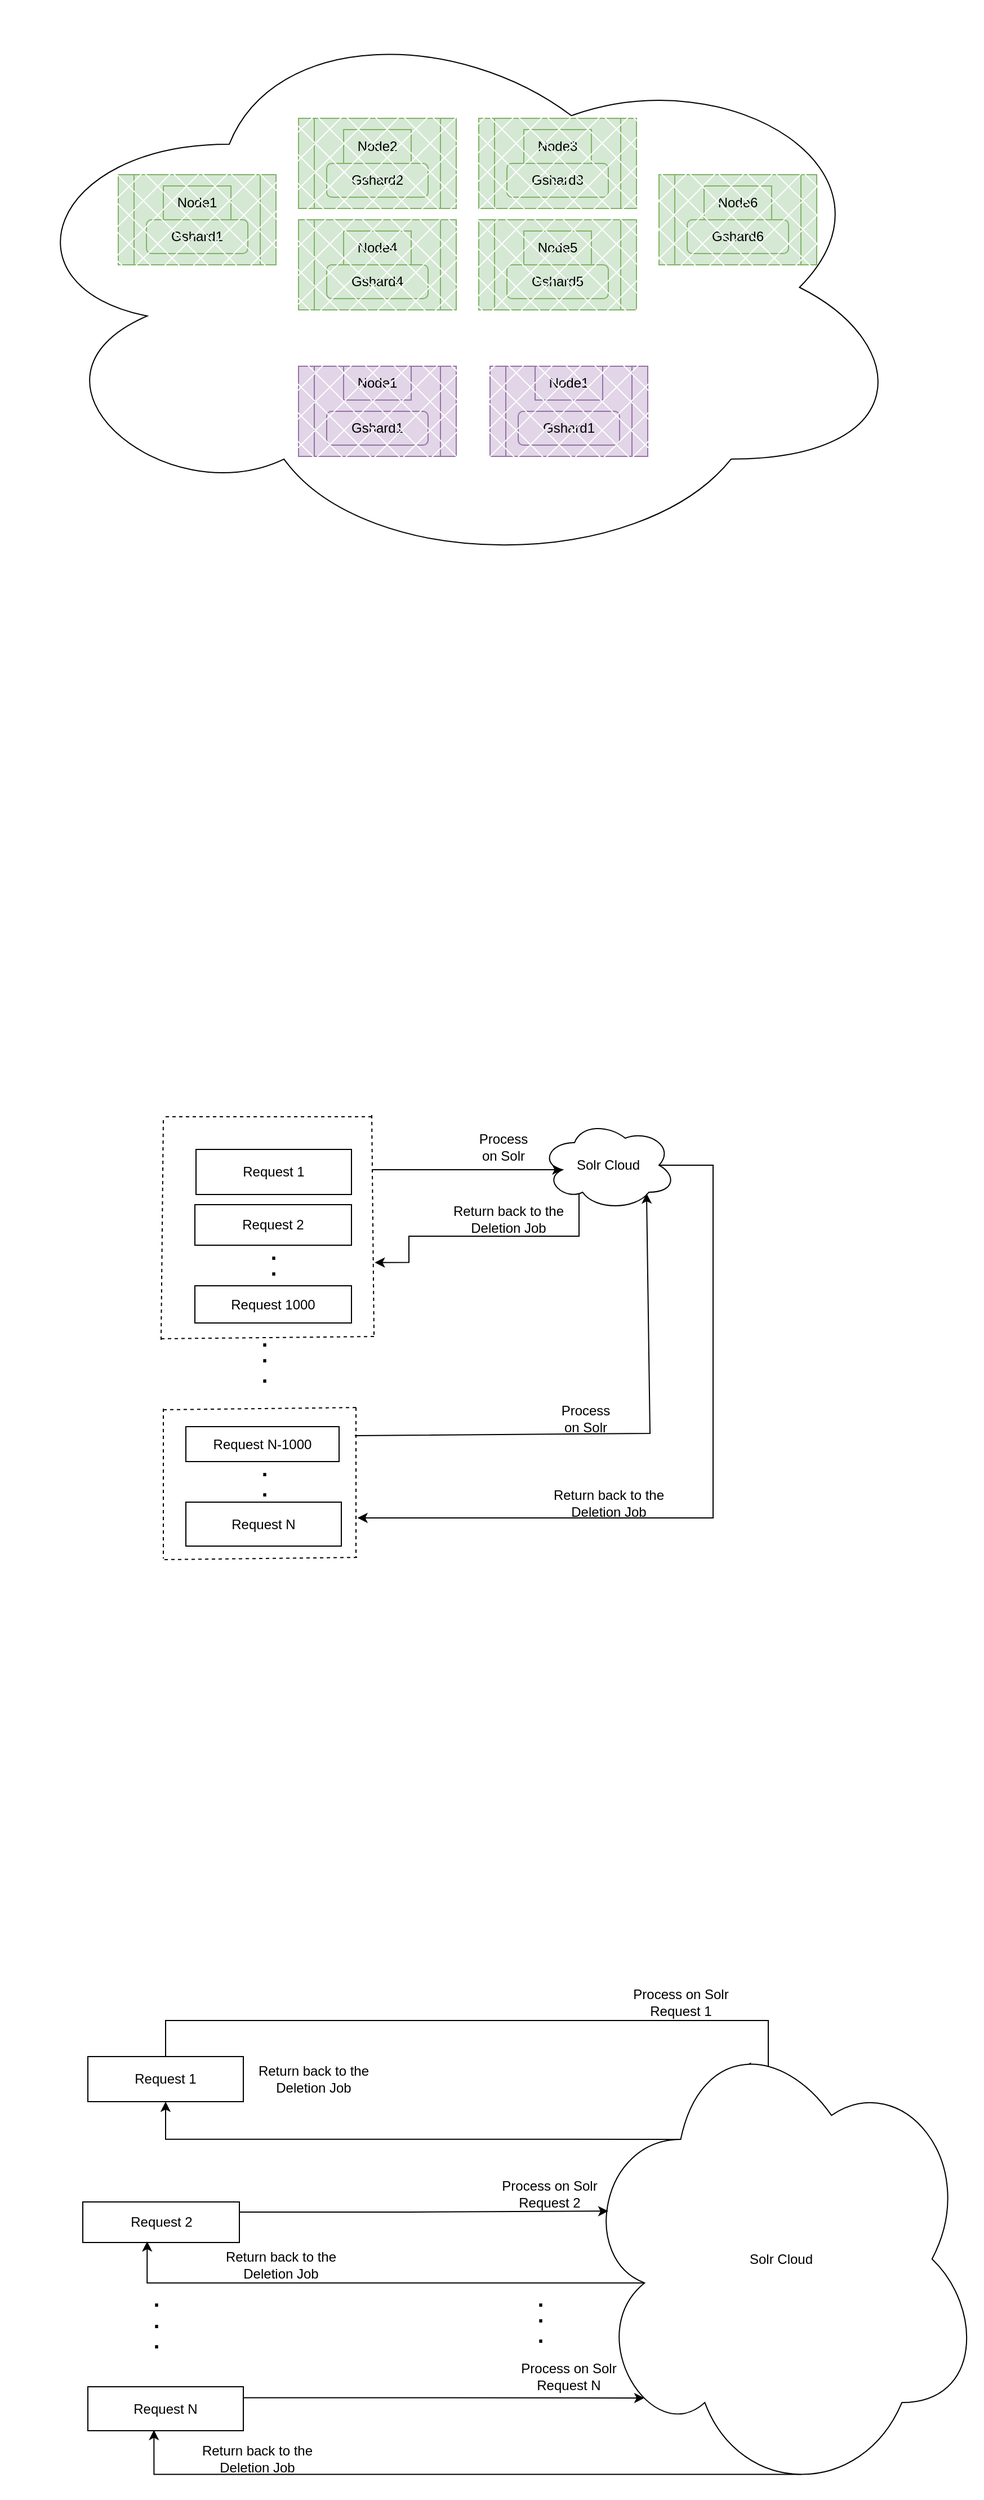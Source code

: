 <mxfile version="23.1.4" type="github">
  <diagram name="Page-1" id="aKMpaaCTJ1XGvp3vNsMk">
    <mxGraphModel dx="2228" dy="1484" grid="0" gridSize="10" guides="1" tooltips="1" connect="1" arrows="1" fold="1" page="1" pageScale="1" pageWidth="1169" pageHeight="827" math="0" shadow="0">
      <root>
        <mxCell id="0" />
        <mxCell id="1" parent="0" />
        <mxCell id="1ppoUDZiZ3jJFI29UnhS-2" value="" style="shape=process;whiteSpace=wrap;html=1;backgroundOutline=1;fillColor=#d5e8d4;strokeColor=#82b366;" vertex="1" parent="1">
          <mxGeometry x="230" y="60" width="140" height="80" as="geometry" />
        </mxCell>
        <mxCell id="1ppoUDZiZ3jJFI29UnhS-5" value="Gshard2" style="rounded=1;whiteSpace=wrap;html=1;fillColor=#d5e8d4;strokeColor=#82b366;" vertex="1" parent="1">
          <mxGeometry x="255" y="100" width="90" height="30" as="geometry" />
        </mxCell>
        <mxCell id="1ppoUDZiZ3jJFI29UnhS-6" value="Node2" style="text;html=1;align=center;verticalAlign=middle;whiteSpace=wrap;rounded=0;fillColor=#d5e8d4;strokeColor=#82b366;" vertex="1" parent="1">
          <mxGeometry x="270" y="70" width="60" height="30" as="geometry" />
        </mxCell>
        <mxCell id="1ppoUDZiZ3jJFI29UnhS-29" value="" style="shape=process;whiteSpace=wrap;html=1;backgroundOutline=1;fillColor=#d5e8d4;strokeColor=#82b366;" vertex="1" parent="1">
          <mxGeometry x="390" y="60" width="140" height="80" as="geometry" />
        </mxCell>
        <mxCell id="1ppoUDZiZ3jJFI29UnhS-30" value="Gshard3" style="rounded=1;whiteSpace=wrap;html=1;fillColor=#d5e8d4;strokeColor=#82b366;" vertex="1" parent="1">
          <mxGeometry x="415" y="100" width="90" height="30" as="geometry" />
        </mxCell>
        <mxCell id="1ppoUDZiZ3jJFI29UnhS-31" value="Node3" style="text;html=1;align=center;verticalAlign=middle;whiteSpace=wrap;rounded=0;fillColor=#d5e8d4;strokeColor=#82b366;" vertex="1" parent="1">
          <mxGeometry x="430" y="70" width="60" height="30" as="geometry" />
        </mxCell>
        <mxCell id="1ppoUDZiZ3jJFI29UnhS-32" value="" style="shape=process;whiteSpace=wrap;html=1;backgroundOutline=1;fillColor=#d5e8d4;strokeColor=#82b366;" vertex="1" parent="1">
          <mxGeometry x="70" y="110" width="140" height="80" as="geometry" />
        </mxCell>
        <mxCell id="1ppoUDZiZ3jJFI29UnhS-33" value="Gshard1" style="rounded=1;whiteSpace=wrap;html=1;fillColor=#d5e8d4;strokeColor=#82b366;" vertex="1" parent="1">
          <mxGeometry x="95" y="150" width="90" height="30" as="geometry" />
        </mxCell>
        <mxCell id="1ppoUDZiZ3jJFI29UnhS-34" value="Node1" style="text;html=1;align=center;verticalAlign=middle;whiteSpace=wrap;rounded=0;fillColor=#d5e8d4;strokeColor=#82b366;" vertex="1" parent="1">
          <mxGeometry x="110" y="120" width="60" height="30" as="geometry" />
        </mxCell>
        <mxCell id="1ppoUDZiZ3jJFI29UnhS-35" value="" style="shape=process;whiteSpace=wrap;html=1;backgroundOutline=1;fillColor=#d5e8d4;strokeColor=#82b366;" vertex="1" parent="1">
          <mxGeometry x="230" y="150" width="140" height="80" as="geometry" />
        </mxCell>
        <mxCell id="1ppoUDZiZ3jJFI29UnhS-36" value="Gshard4" style="rounded=1;whiteSpace=wrap;html=1;fillColor=#d5e8d4;strokeColor=#82b366;" vertex="1" parent="1">
          <mxGeometry x="255" y="190" width="90" height="30" as="geometry" />
        </mxCell>
        <mxCell id="1ppoUDZiZ3jJFI29UnhS-37" value="Node4" style="text;html=1;align=center;verticalAlign=middle;whiteSpace=wrap;rounded=0;fillColor=#d5e8d4;strokeColor=#82b366;" vertex="1" parent="1">
          <mxGeometry x="270" y="160" width="60" height="30" as="geometry" />
        </mxCell>
        <mxCell id="1ppoUDZiZ3jJFI29UnhS-38" value="" style="shape=process;whiteSpace=wrap;html=1;backgroundOutline=1;fillColor=#d5e8d4;strokeColor=#82b366;" vertex="1" parent="1">
          <mxGeometry x="390" y="150" width="140" height="80" as="geometry" />
        </mxCell>
        <mxCell id="1ppoUDZiZ3jJFI29UnhS-39" value="Gshard5" style="rounded=1;whiteSpace=wrap;html=1;fillColor=#d5e8d4;strokeColor=#82b366;" vertex="1" parent="1">
          <mxGeometry x="415" y="190" width="90" height="30" as="geometry" />
        </mxCell>
        <mxCell id="1ppoUDZiZ3jJFI29UnhS-40" value="Node5" style="text;html=1;align=center;verticalAlign=middle;whiteSpace=wrap;rounded=0;fillColor=#d5e8d4;strokeColor=#82b366;" vertex="1" parent="1">
          <mxGeometry x="430" y="160" width="60" height="30" as="geometry" />
        </mxCell>
        <mxCell id="1ppoUDZiZ3jJFI29UnhS-41" value="" style="shape=process;whiteSpace=wrap;html=1;backgroundOutline=1;fillColor=#d5e8d4;strokeColor=#82b366;" vertex="1" parent="1">
          <mxGeometry x="550" y="110" width="140" height="80" as="geometry" />
        </mxCell>
        <mxCell id="1ppoUDZiZ3jJFI29UnhS-42" value="Gshard6" style="rounded=1;whiteSpace=wrap;html=1;fillColor=#d5e8d4;strokeColor=#82b366;" vertex="1" parent="1">
          <mxGeometry x="575" y="150" width="90" height="30" as="geometry" />
        </mxCell>
        <mxCell id="1ppoUDZiZ3jJFI29UnhS-43" value="Node6" style="text;html=1;align=center;verticalAlign=middle;whiteSpace=wrap;rounded=0;fillColor=#d5e8d4;strokeColor=#82b366;" vertex="1" parent="1">
          <mxGeometry x="590" y="120" width="60" height="30" as="geometry" />
        </mxCell>
        <mxCell id="1ppoUDZiZ3jJFI29UnhS-44" value="" style="shape=process;whiteSpace=wrap;html=1;backgroundOutline=1;fillColor=#e1d5e7;strokeColor=#9673a6;" vertex="1" parent="1">
          <mxGeometry x="230" y="280" width="140" height="80" as="geometry" />
        </mxCell>
        <mxCell id="1ppoUDZiZ3jJFI29UnhS-45" value="Gshard1" style="rounded=1;whiteSpace=wrap;html=1;fillColor=#e1d5e7;strokeColor=#9673a6;" vertex="1" parent="1">
          <mxGeometry x="255" y="320" width="90" height="30" as="geometry" />
        </mxCell>
        <mxCell id="1ppoUDZiZ3jJFI29UnhS-46" value="Node1" style="text;html=1;align=center;verticalAlign=middle;whiteSpace=wrap;rounded=0;fillColor=#e1d5e7;strokeColor=#9673a6;" vertex="1" parent="1">
          <mxGeometry x="270" y="280" width="60" height="30" as="geometry" />
        </mxCell>
        <mxCell id="1ppoUDZiZ3jJFI29UnhS-47" value="" style="shape=process;whiteSpace=wrap;html=1;backgroundOutline=1;fillColor=#e1d5e7;strokeColor=#9673a6;" vertex="1" parent="1">
          <mxGeometry x="400" y="280" width="140" height="80" as="geometry" />
        </mxCell>
        <mxCell id="1ppoUDZiZ3jJFI29UnhS-48" value="Gshard1" style="rounded=1;whiteSpace=wrap;html=1;fillColor=#e1d5e7;strokeColor=#9673a6;" vertex="1" parent="1">
          <mxGeometry x="425" y="320" width="90" height="30" as="geometry" />
        </mxCell>
        <mxCell id="1ppoUDZiZ3jJFI29UnhS-49" value="Node1" style="text;html=1;align=center;verticalAlign=middle;whiteSpace=wrap;rounded=0;fillColor=#e1d5e7;strokeColor=#9673a6;" vertex="1" parent="1">
          <mxGeometry x="440" y="280" width="60" height="30" as="geometry" />
        </mxCell>
        <mxCell id="1ppoUDZiZ3jJFI29UnhS-51" value="" style="ellipse;shape=cloud;whiteSpace=wrap;html=1;fillStyle=cross-hatch;" vertex="1" parent="1">
          <mxGeometry x="-34" y="-44" width="810" height="508" as="geometry" />
        </mxCell>
        <mxCell id="1ppoUDZiZ3jJFI29UnhS-120" style="edgeStyle=orthogonalEdgeStyle;rounded=0;orthogonalLoop=1;jettySize=auto;html=1;exitX=0.5;exitY=0;exitDx=0;exitDy=0;entryX=0.4;entryY=0.1;entryDx=0;entryDy=0;entryPerimeter=0;" edge="1" parent="1" source="1ppoUDZiZ3jJFI29UnhS-52" target="1ppoUDZiZ3jJFI29UnhS-56">
          <mxGeometry relative="1" as="geometry">
            <mxPoint x="622" y="1853.0" as="targetPoint" />
            <Array as="points">
              <mxPoint x="112" y="1748" />
              <mxPoint x="647" y="1748" />
            </Array>
          </mxGeometry>
        </mxCell>
        <mxCell id="1ppoUDZiZ3jJFI29UnhS-52" value="Request 1" style="rounded=0;whiteSpace=wrap;html=1;" vertex="1" parent="1">
          <mxGeometry x="43" y="1780" width="138" height="40" as="geometry" />
        </mxCell>
        <mxCell id="1ppoUDZiZ3jJFI29UnhS-54" value="Request N" style="rounded=0;whiteSpace=wrap;html=1;" vertex="1" parent="1">
          <mxGeometry x="43" y="2073" width="138" height="39" as="geometry" />
        </mxCell>
        <mxCell id="1ppoUDZiZ3jJFI29UnhS-55" value="Request 2" style="rounded=0;whiteSpace=wrap;html=1;" vertex="1" parent="1">
          <mxGeometry x="38.5" y="1909" width="139" height="36" as="geometry" />
        </mxCell>
        <mxCell id="1ppoUDZiZ3jJFI29UnhS-133" style="edgeStyle=orthogonalEdgeStyle;rounded=0;orthogonalLoop=1;jettySize=auto;html=1;exitX=0.25;exitY=0.25;exitDx=0;exitDy=0;exitPerimeter=0;entryX=0.5;entryY=1;entryDx=0;entryDy=0;" edge="1" parent="1" source="1ppoUDZiZ3jJFI29UnhS-56" target="1ppoUDZiZ3jJFI29UnhS-52">
          <mxGeometry relative="1" as="geometry">
            <Array as="points">
              <mxPoint x="112" y="1853" />
            </Array>
          </mxGeometry>
        </mxCell>
        <mxCell id="1ppoUDZiZ3jJFI29UnhS-141" style="edgeStyle=orthogonalEdgeStyle;rounded=0;orthogonalLoop=1;jettySize=auto;html=1;exitX=0.55;exitY=0.95;exitDx=0;exitDy=0;exitPerimeter=0;entryX=0.425;entryY=0.983;entryDx=0;entryDy=0;entryPerimeter=0;" edge="1" parent="1" source="1ppoUDZiZ3jJFI29UnhS-56" target="1ppoUDZiZ3jJFI29UnhS-54">
          <mxGeometry relative="1" as="geometry">
            <mxPoint x="101.0" y="2119.333" as="targetPoint" />
            <Array as="points">
              <mxPoint x="102" y="2151" />
            </Array>
          </mxGeometry>
        </mxCell>
        <mxCell id="1ppoUDZiZ3jJFI29UnhS-56" value="Solr Cloud" style="ellipse;shape=cloud;whiteSpace=wrap;html=1;" vertex="1" parent="1">
          <mxGeometry x="480" y="1747.25" width="357" height="424.75" as="geometry" />
        </mxCell>
        <mxCell id="1ppoUDZiZ3jJFI29UnhS-58" value="Process on Solr Request 1" style="text;html=1;align=center;verticalAlign=middle;whiteSpace=wrap;rounded=0;" vertex="1" parent="1">
          <mxGeometry x="526" y="1717" width="87" height="30" as="geometry" />
        </mxCell>
        <mxCell id="1ppoUDZiZ3jJFI29UnhS-62" value="Return back to the Deletion Job" style="text;html=1;align=center;verticalAlign=middle;whiteSpace=wrap;rounded=0;" vertex="1" parent="1">
          <mxGeometry x="192" y="1785" width="103" height="30" as="geometry" />
        </mxCell>
        <mxCell id="1ppoUDZiZ3jJFI29UnhS-66" value="Process on Solr Request 2" style="text;html=1;align=center;verticalAlign=middle;whiteSpace=wrap;rounded=0;" vertex="1" parent="1">
          <mxGeometry x="404.5" y="1887" width="95.5" height="30" as="geometry" />
        </mxCell>
        <mxCell id="1ppoUDZiZ3jJFI29UnhS-67" value="Return back to the Deletion Job" style="text;html=1;align=center;verticalAlign=middle;whiteSpace=wrap;rounded=0;" vertex="1" parent="1">
          <mxGeometry x="163" y="1950" width="103" height="30" as="geometry" />
        </mxCell>
        <mxCell id="1ppoUDZiZ3jJFI29UnhS-68" value="." style="text;html=1;align=center;verticalAlign=middle;whiteSpace=wrap;rounded=0;strokeWidth=6;fontSize=19;fontStyle=1" vertex="1" parent="1">
          <mxGeometry x="74" y="1981" width="60" height="30" as="geometry" />
        </mxCell>
        <mxCell id="1ppoUDZiZ3jJFI29UnhS-69" value="." style="text;html=1;align=center;verticalAlign=middle;whiteSpace=wrap;rounded=0;strokeWidth=6;fontStyle=1;fontSize=19;" vertex="1" parent="1">
          <mxGeometry x="74" y="2000" width="60" height="30" as="geometry" />
        </mxCell>
        <mxCell id="1ppoUDZiZ3jJFI29UnhS-70" value="." style="text;html=1;align=center;verticalAlign=middle;whiteSpace=wrap;rounded=0;strokeWidth=6;fontStyle=1;fontSize=19;" vertex="1" parent="1">
          <mxGeometry x="74" y="2018" width="60" height="30" as="geometry" />
        </mxCell>
        <mxCell id="1ppoUDZiZ3jJFI29UnhS-75" value="Return back to the Deletion Job" style="text;html=1;align=center;verticalAlign=middle;whiteSpace=wrap;rounded=0;" vertex="1" parent="1">
          <mxGeometry x="142" y="2122" width="103" height="30" as="geometry" />
        </mxCell>
        <mxCell id="1ppoUDZiZ3jJFI29UnhS-76" value="Request 1" style="rounded=0;whiteSpace=wrap;html=1;" vertex="1" parent="1">
          <mxGeometry x="139" y="975" width="138" height="40" as="geometry" />
        </mxCell>
        <mxCell id="1ppoUDZiZ3jJFI29UnhS-77" value="Request N" style="rounded=0;whiteSpace=wrap;html=1;" vertex="1" parent="1">
          <mxGeometry x="130" y="1288" width="138" height="39" as="geometry" />
        </mxCell>
        <mxCell id="1ppoUDZiZ3jJFI29UnhS-78" value="Request 2" style="rounded=0;whiteSpace=wrap;html=1;" vertex="1" parent="1">
          <mxGeometry x="138" y="1024" width="139" height="36" as="geometry" />
        </mxCell>
        <mxCell id="1ppoUDZiZ3jJFI29UnhS-104" style="edgeStyle=orthogonalEdgeStyle;rounded=0;orthogonalLoop=1;jettySize=auto;html=1;exitX=0.31;exitY=0.8;exitDx=0;exitDy=0;exitPerimeter=0;" edge="1" parent="1" source="1ppoUDZiZ3jJFI29UnhS-80">
          <mxGeometry relative="1" as="geometry">
            <mxPoint x="297.667" y="1075.333" as="targetPoint" />
            <Array as="points">
              <mxPoint x="479" y="1052" />
              <mxPoint x="328" y="1052" />
              <mxPoint x="328" y="1075" />
            </Array>
          </mxGeometry>
        </mxCell>
        <mxCell id="1ppoUDZiZ3jJFI29UnhS-116" style="edgeStyle=orthogonalEdgeStyle;rounded=0;orthogonalLoop=1;jettySize=auto;html=1;exitX=0.875;exitY=0.5;exitDx=0;exitDy=0;exitPerimeter=0;" edge="1" parent="1" source="1ppoUDZiZ3jJFI29UnhS-80">
          <mxGeometry relative="1" as="geometry">
            <mxPoint x="282.333" y="1302.0" as="targetPoint" />
            <Array as="points">
              <mxPoint x="598" y="989" />
              <mxPoint x="598" y="1302" />
            </Array>
          </mxGeometry>
        </mxCell>
        <mxCell id="1ppoUDZiZ3jJFI29UnhS-80" value="Solr Cloud" style="ellipse;shape=cloud;whiteSpace=wrap;html=1;" vertex="1" parent="1">
          <mxGeometry x="445" y="949" width="120" height="80" as="geometry" />
        </mxCell>
        <mxCell id="1ppoUDZiZ3jJFI29UnhS-88" value="." style="text;html=1;align=center;verticalAlign=middle;whiteSpace=wrap;rounded=0;strokeWidth=6;fontSize=19;fontStyle=1" vertex="1" parent="1">
          <mxGeometry x="170" y="1129" width="60" height="30" as="geometry" />
        </mxCell>
        <mxCell id="1ppoUDZiZ3jJFI29UnhS-89" value="." style="text;html=1;align=center;verticalAlign=middle;whiteSpace=wrap;rounded=0;strokeWidth=6;fontStyle=1;fontSize=19;" vertex="1" parent="1">
          <mxGeometry x="170" y="1143" width="60" height="30" as="geometry" />
        </mxCell>
        <mxCell id="1ppoUDZiZ3jJFI29UnhS-90" value="." style="text;html=1;align=center;verticalAlign=middle;whiteSpace=wrap;rounded=0;strokeWidth=6;fontStyle=1;fontSize=19;" vertex="1" parent="1">
          <mxGeometry x="170" y="1161" width="60" height="30" as="geometry" />
        </mxCell>
        <mxCell id="1ppoUDZiZ3jJFI29UnhS-93" value="Process on Solr" style="text;html=1;align=center;verticalAlign=middle;whiteSpace=wrap;rounded=0;" vertex="1" parent="1">
          <mxGeometry x="382" y="958" width="60" height="30" as="geometry" />
        </mxCell>
        <mxCell id="1ppoUDZiZ3jJFI29UnhS-94" value="Return back to the Deletion Job" style="text;html=1;align=center;verticalAlign=middle;whiteSpace=wrap;rounded=0;" vertex="1" parent="1">
          <mxGeometry x="365" y="1022" width="103" height="30" as="geometry" />
        </mxCell>
        <mxCell id="1ppoUDZiZ3jJFI29UnhS-95" style="edgeStyle=orthogonalEdgeStyle;rounded=0;orthogonalLoop=1;jettySize=auto;html=1;exitX=0.5;exitY=1;exitDx=0;exitDy=0;" edge="1" parent="1" source="1ppoUDZiZ3jJFI29UnhS-94" target="1ppoUDZiZ3jJFI29UnhS-94">
          <mxGeometry relative="1" as="geometry" />
        </mxCell>
        <mxCell id="1ppoUDZiZ3jJFI29UnhS-96" value="Request 1000" style="rounded=0;whiteSpace=wrap;html=1;" vertex="1" parent="1">
          <mxGeometry x="138" y="1096" width="139" height="33" as="geometry" />
        </mxCell>
        <mxCell id="1ppoUDZiZ3jJFI29UnhS-97" value="." style="text;html=1;align=center;verticalAlign=middle;whiteSpace=wrap;rounded=0;strokeWidth=6;fontSize=19;fontStyle=1" vertex="1" parent="1">
          <mxGeometry x="177.5" y="1052" width="60" height="30" as="geometry" />
        </mxCell>
        <mxCell id="1ppoUDZiZ3jJFI29UnhS-98" value="." style="text;html=1;align=center;verticalAlign=middle;whiteSpace=wrap;rounded=0;strokeWidth=6;fontStyle=1;fontSize=19;" vertex="1" parent="1">
          <mxGeometry x="177.5" y="1066" width="60" height="30" as="geometry" />
        </mxCell>
        <mxCell id="1ppoUDZiZ3jJFI29UnhS-99" value="" style="endArrow=none;dashed=1;html=1;rounded=0;" edge="1" parent="1">
          <mxGeometry width="50" height="50" relative="1" as="geometry">
            <mxPoint x="112" y="946" as="sourcePoint" />
            <mxPoint x="297" y="946" as="targetPoint" />
          </mxGeometry>
        </mxCell>
        <mxCell id="1ppoUDZiZ3jJFI29UnhS-100" value="" style="endArrow=none;dashed=1;html=1;rounded=0;" edge="1" parent="1">
          <mxGeometry width="50" height="50" relative="1" as="geometry">
            <mxPoint x="297" y="1139.5" as="sourcePoint" />
            <mxPoint x="295" y="944.5" as="targetPoint" />
          </mxGeometry>
        </mxCell>
        <mxCell id="1ppoUDZiZ3jJFI29UnhS-101" value="" style="endArrow=none;dashed=1;html=1;rounded=0;" edge="1" parent="1">
          <mxGeometry width="50" height="50" relative="1" as="geometry">
            <mxPoint x="108" y="1143" as="sourcePoint" />
            <mxPoint x="299" y="1141" as="targetPoint" />
          </mxGeometry>
        </mxCell>
        <mxCell id="1ppoUDZiZ3jJFI29UnhS-102" value="" style="endArrow=none;dashed=1;html=1;rounded=0;" edge="1" parent="1">
          <mxGeometry width="50" height="50" relative="1" as="geometry">
            <mxPoint x="108" y="1144" as="sourcePoint" />
            <mxPoint x="110" y="947" as="targetPoint" />
          </mxGeometry>
        </mxCell>
        <mxCell id="1ppoUDZiZ3jJFI29UnhS-105" value="" style="endArrow=classic;html=1;rounded=0;entryX=0.16;entryY=0.55;entryDx=0;entryDy=0;entryPerimeter=0;" edge="1" parent="1" target="1ppoUDZiZ3jJFI29UnhS-80">
          <mxGeometry width="50" height="50" relative="1" as="geometry">
            <mxPoint x="295" y="993" as="sourcePoint" />
            <mxPoint x="452" y="995" as="targetPoint" />
          </mxGeometry>
        </mxCell>
        <mxCell id="1ppoUDZiZ3jJFI29UnhS-107" value="Request N-1000" style="rounded=0;whiteSpace=wrap;html=1;" vertex="1" parent="1">
          <mxGeometry x="130" y="1221" width="136" height="31" as="geometry" />
        </mxCell>
        <mxCell id="1ppoUDZiZ3jJFI29UnhS-108" value="." style="text;html=1;align=center;verticalAlign=middle;whiteSpace=wrap;rounded=0;strokeWidth=6;fontStyle=1;fontSize=19;" vertex="1" parent="1">
          <mxGeometry x="170" y="1244" width="60" height="30" as="geometry" />
        </mxCell>
        <mxCell id="1ppoUDZiZ3jJFI29UnhS-109" value="." style="text;html=1;align=center;verticalAlign=middle;whiteSpace=wrap;rounded=0;strokeWidth=6;fontStyle=1;fontSize=19;" vertex="1" parent="1">
          <mxGeometry x="170" y="1262" width="60" height="30" as="geometry" />
        </mxCell>
        <mxCell id="1ppoUDZiZ3jJFI29UnhS-110" value="" style="endArrow=none;dashed=1;html=1;rounded=0;" edge="1" parent="1">
          <mxGeometry width="50" height="50" relative="1" as="geometry">
            <mxPoint x="110" y="1206" as="sourcePoint" />
            <mxPoint x="284" y="1204" as="targetPoint" />
          </mxGeometry>
        </mxCell>
        <mxCell id="1ppoUDZiZ3jJFI29UnhS-111" value="" style="endArrow=none;dashed=1;html=1;rounded=0;" edge="1" parent="1">
          <mxGeometry width="50" height="50" relative="1" as="geometry">
            <mxPoint x="281" y="1204" as="sourcePoint" />
            <mxPoint x="281" y="1337" as="targetPoint" />
          </mxGeometry>
        </mxCell>
        <mxCell id="1ppoUDZiZ3jJFI29UnhS-112" value="" style="endArrow=none;dashed=1;html=1;rounded=0;" edge="1" parent="1">
          <mxGeometry width="50" height="50" relative="1" as="geometry">
            <mxPoint x="110" y="1205" as="sourcePoint" />
            <mxPoint x="110" y="1338" as="targetPoint" />
          </mxGeometry>
        </mxCell>
        <mxCell id="1ppoUDZiZ3jJFI29UnhS-113" value="" style="endArrow=none;dashed=1;html=1;rounded=0;" edge="1" parent="1">
          <mxGeometry width="50" height="50" relative="1" as="geometry">
            <mxPoint x="111" y="1339" as="sourcePoint" />
            <mxPoint x="285" y="1337" as="targetPoint" />
          </mxGeometry>
        </mxCell>
        <mxCell id="1ppoUDZiZ3jJFI29UnhS-114" value="" style="endArrow=classic;html=1;rounded=0;entryX=0.783;entryY=0.813;entryDx=0;entryDy=0;entryPerimeter=0;" edge="1" parent="1" target="1ppoUDZiZ3jJFI29UnhS-80">
          <mxGeometry width="50" height="50" relative="1" as="geometry">
            <mxPoint x="280" y="1229" as="sourcePoint" />
            <mxPoint x="410" y="1168" as="targetPoint" />
            <Array as="points">
              <mxPoint x="542" y="1227" />
            </Array>
          </mxGeometry>
        </mxCell>
        <mxCell id="1ppoUDZiZ3jJFI29UnhS-115" value="Process on Solr" style="text;html=1;align=center;verticalAlign=middle;whiteSpace=wrap;rounded=0;" vertex="1" parent="1">
          <mxGeometry x="455" y="1199" width="60" height="30" as="geometry" />
        </mxCell>
        <mxCell id="1ppoUDZiZ3jJFI29UnhS-117" value="Return back to the Deletion Job" style="text;html=1;align=center;verticalAlign=middle;whiteSpace=wrap;rounded=0;" vertex="1" parent="1">
          <mxGeometry x="453.5" y="1274" width="103" height="30" as="geometry" />
        </mxCell>
        <mxCell id="1ppoUDZiZ3jJFI29UnhS-128" value="Process on Solr Request N" style="text;html=1;align=center;verticalAlign=middle;whiteSpace=wrap;rounded=0;" vertex="1" parent="1">
          <mxGeometry x="420" y="2049" width="100" height="30" as="geometry" />
        </mxCell>
        <mxCell id="1ppoUDZiZ3jJFI29UnhS-130" value="." style="text;html=1;align=center;verticalAlign=middle;whiteSpace=wrap;rounded=0;strokeWidth=6;fontSize=19;fontStyle=1" vertex="1" parent="1">
          <mxGeometry x="415" y="1981" width="60" height="30" as="geometry" />
        </mxCell>
        <mxCell id="1ppoUDZiZ3jJFI29UnhS-131" value="." style="text;html=1;align=center;verticalAlign=middle;whiteSpace=wrap;rounded=0;strokeWidth=6;fontStyle=1;fontSize=19;" vertex="1" parent="1">
          <mxGeometry x="415" y="1995" width="60" height="30" as="geometry" />
        </mxCell>
        <mxCell id="1ppoUDZiZ3jJFI29UnhS-132" value="." style="text;html=1;align=center;verticalAlign=middle;whiteSpace=wrap;rounded=0;strokeWidth=6;fontStyle=1;fontSize=19;" vertex="1" parent="1">
          <mxGeometry x="415" y="2013" width="60" height="30" as="geometry" />
        </mxCell>
        <mxCell id="1ppoUDZiZ3jJFI29UnhS-135" style="edgeStyle=orthogonalEdgeStyle;rounded=0;orthogonalLoop=1;jettySize=auto;html=1;exitX=1;exitY=0.25;exitDx=0;exitDy=0;entryX=0.07;entryY=0.4;entryDx=0;entryDy=0;entryPerimeter=0;" edge="1" parent="1" source="1ppoUDZiZ3jJFI29UnhS-55" target="1ppoUDZiZ3jJFI29UnhS-56">
          <mxGeometry relative="1" as="geometry" />
        </mxCell>
        <mxCell id="1ppoUDZiZ3jJFI29UnhS-138" style="edgeStyle=orthogonalEdgeStyle;rounded=0;orthogonalLoop=1;jettySize=auto;html=1;exitX=0.16;exitY=0.55;exitDx=0;exitDy=0;exitPerimeter=0;entryX=0.411;entryY=0.972;entryDx=0;entryDy=0;entryPerimeter=0;" edge="1" parent="1" source="1ppoUDZiZ3jJFI29UnhS-56" target="1ppoUDZiZ3jJFI29UnhS-55">
          <mxGeometry relative="1" as="geometry" />
        </mxCell>
        <mxCell id="1ppoUDZiZ3jJFI29UnhS-139" style="edgeStyle=orthogonalEdgeStyle;rounded=0;orthogonalLoop=1;jettySize=auto;html=1;exitX=1;exitY=0.25;exitDx=0;exitDy=0;" edge="1" parent="1" source="1ppoUDZiZ3jJFI29UnhS-54">
          <mxGeometry relative="1" as="geometry">
            <mxPoint x="537" y="2083" as="targetPoint" />
          </mxGeometry>
        </mxCell>
      </root>
    </mxGraphModel>
  </diagram>
</mxfile>
